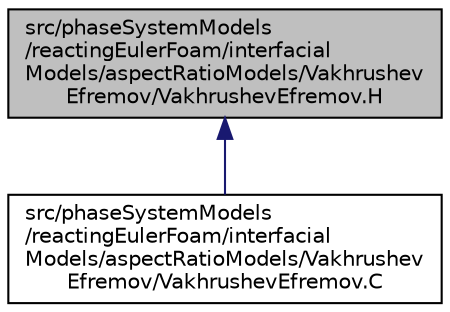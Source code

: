 digraph "src/phaseSystemModels/reactingEulerFoam/interfacialModels/aspectRatioModels/VakhrushevEfremov/VakhrushevEfremov.H"
{
  bgcolor="transparent";
  edge [fontname="Helvetica",fontsize="10",labelfontname="Helvetica",labelfontsize="10"];
  node [fontname="Helvetica",fontsize="10",shape=record];
  Node1 [label="src/phaseSystemModels\l/reactingEulerFoam/interfacial\lModels/aspectRatioModels/Vakhrushev\lEfremov/VakhrushevEfremov.H",height=0.2,width=0.4,color="black", fillcolor="grey75", style="filled" fontcolor="black"];
  Node1 -> Node2 [dir="back",color="midnightblue",fontsize="10",style="solid",fontname="Helvetica"];
  Node2 [label="src/phaseSystemModels\l/reactingEulerFoam/interfacial\lModels/aspectRatioModels/Vakhrushev\lEfremov/VakhrushevEfremov.C",height=0.2,width=0.4,color="black",URL="$src_2phaseSystemModels_2reactingEulerFoam_2interfacialModels_2aspectRatioModels_2VakhrushevEfremov_2VakhrushevEfremov_8C.html"];
}
